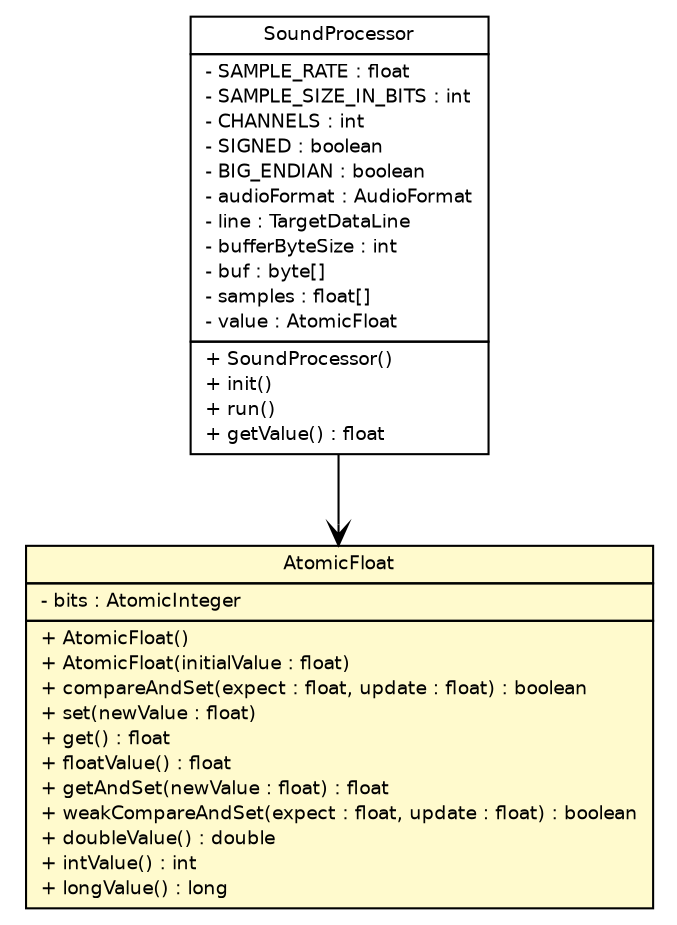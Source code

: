 #!/usr/local/bin/dot
#
# Class diagram 
# Generated by UMLGraph version R5_6-24-gf6e263 (http://www.umlgraph.org/)
#

digraph G {
	edge [fontname="Helvetica",fontsize=10,labelfontname="Helvetica",labelfontsize=10];
	node [fontname="Helvetica",fontsize=10,shape=plaintext];
	nodesep=0.25;
	ranksep=0.5;
	// ev3dev.sensors.microphone.AtomicFloat
	c376 [label=<<table title="ev3dev.sensors.microphone.AtomicFloat" border="0" cellborder="1" cellspacing="0" cellpadding="2" port="p" bgcolor="lemonChiffon" href="./AtomicFloat.html">
		<tr><td><table border="0" cellspacing="0" cellpadding="1">
<tr><td align="center" balign="center"> AtomicFloat </td></tr>
		</table></td></tr>
		<tr><td><table border="0" cellspacing="0" cellpadding="1">
<tr><td align="left" balign="left"> - bits : AtomicInteger </td></tr>
		</table></td></tr>
		<tr><td><table border="0" cellspacing="0" cellpadding="1">
<tr><td align="left" balign="left"> + AtomicFloat() </td></tr>
<tr><td align="left" balign="left"> + AtomicFloat(initialValue : float) </td></tr>
<tr><td align="left" balign="left"> + compareAndSet(expect : float, update : float) : boolean </td></tr>
<tr><td align="left" balign="left"> + set(newValue : float) </td></tr>
<tr><td align="left" balign="left"> + get() : float </td></tr>
<tr><td align="left" balign="left"> + floatValue() : float </td></tr>
<tr><td align="left" balign="left"> + getAndSet(newValue : float) : float </td></tr>
<tr><td align="left" balign="left"> + weakCompareAndSet(expect : float, update : float) : boolean </td></tr>
<tr><td align="left" balign="left"> + doubleValue() : double </td></tr>
<tr><td align="left" balign="left"> + intValue() : int </td></tr>
<tr><td align="left" balign="left"> + longValue() : long </td></tr>
		</table></td></tr>
		</table>>, URL="./AtomicFloat.html", fontname="Helvetica", fontcolor="black", fontsize=9.0];
	// ev3dev.sensors.microphone.SoundProcessor
	c378 [label=<<table title="ev3dev.sensors.microphone.SoundProcessor" border="0" cellborder="1" cellspacing="0" cellpadding="2" port="p" href="./SoundProcessor.html">
		<tr><td><table border="0" cellspacing="0" cellpadding="1">
<tr><td align="center" balign="center"> SoundProcessor </td></tr>
		</table></td></tr>
		<tr><td><table border="0" cellspacing="0" cellpadding="1">
<tr><td align="left" balign="left"> - SAMPLE_RATE : float </td></tr>
<tr><td align="left" balign="left"> - SAMPLE_SIZE_IN_BITS : int </td></tr>
<tr><td align="left" balign="left"> - CHANNELS : int </td></tr>
<tr><td align="left" balign="left"> - SIGNED : boolean </td></tr>
<tr><td align="left" balign="left"> - BIG_ENDIAN : boolean </td></tr>
<tr><td align="left" balign="left"> - audioFormat : AudioFormat </td></tr>
<tr><td align="left" balign="left"> - line : TargetDataLine </td></tr>
<tr><td align="left" balign="left"> - bufferByteSize : int </td></tr>
<tr><td align="left" balign="left"> - buf : byte[] </td></tr>
<tr><td align="left" balign="left"> - samples : float[] </td></tr>
<tr><td align="left" balign="left"> - value : AtomicFloat </td></tr>
		</table></td></tr>
		<tr><td><table border="0" cellspacing="0" cellpadding="1">
<tr><td align="left" balign="left"> + SoundProcessor() </td></tr>
<tr><td align="left" balign="left"> + init() </td></tr>
<tr><td align="left" balign="left"> + run() </td></tr>
<tr><td align="left" balign="left"> + getValue() : float </td></tr>
		</table></td></tr>
		</table>>, URL="./SoundProcessor.html", fontname="Helvetica", fontcolor="black", fontsize=9.0];
	// ev3dev.sensors.microphone.SoundProcessor NAVASSOC ev3dev.sensors.microphone.AtomicFloat
	c378:p -> c376:p [taillabel="", label="", headlabel="", fontname="Helvetica", fontcolor="black", fontsize=10.0, color="black", arrowhead=open];
}

